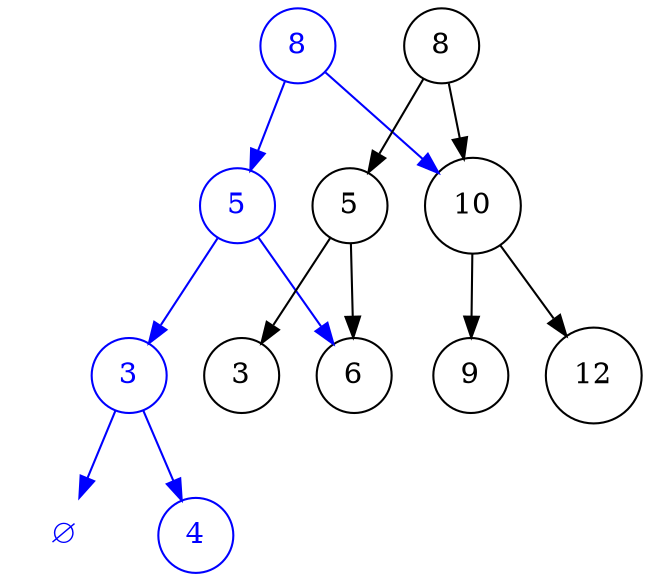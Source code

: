 digraph simple {
    node  [shape=circle]
    graph [ordering=out]

    b8 [label="8" color=blue fontcolor=blue]
    b5 [label="5" color=blue fontcolor=blue]
    b3 [label="3" color=blue fontcolor=blue]
    4 [color=blue fontcolor=blue]
    na [label="∅" shape=none fontcolor=blue]

    b8 -> b5 [color=blue]
    b8 -> 10 [color=blue]

    8 -> 5
    8 -> 10

    b5 -> b3 [color=blue]
    b5 -> 6  [color=blue]

    5 -> 3
    5 -> 6

    b3 -> na [color=blue]
    b3 -> 4  [color=blue]

    10 -> 9
    10 -> 12
}
